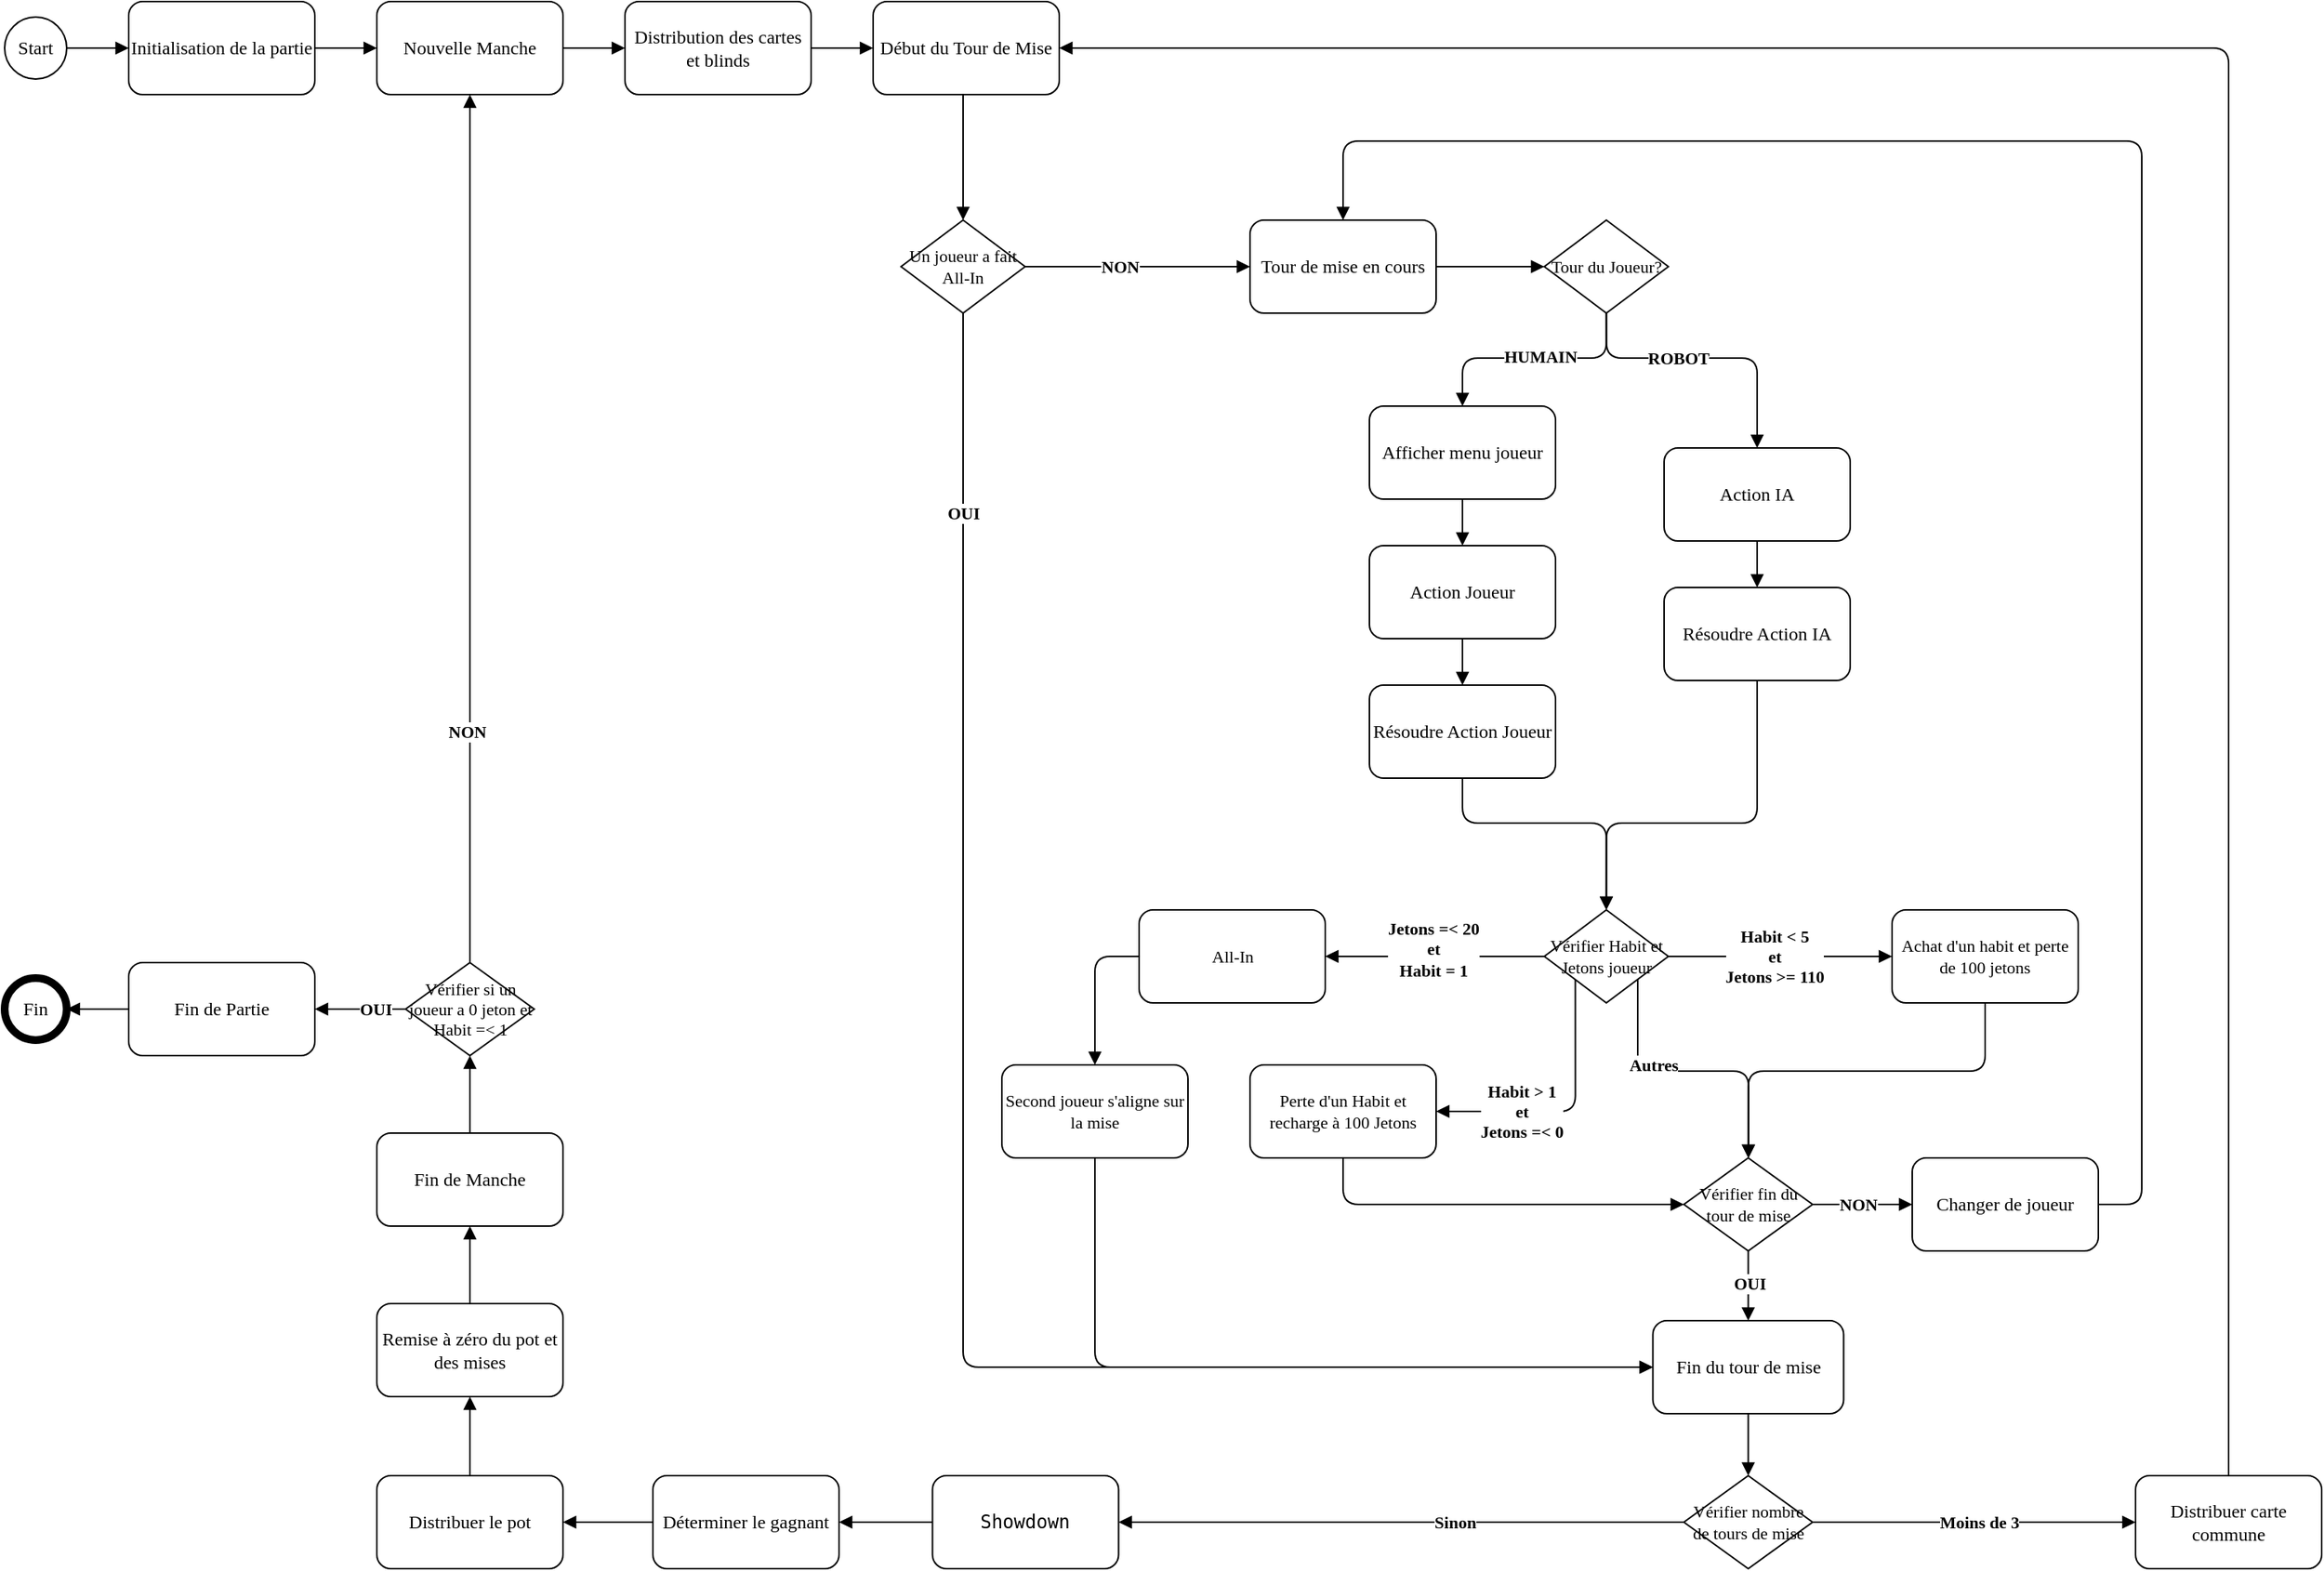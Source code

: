 <mxfile version="27.2.0">
  <diagram id="C5RBs43oDa-KdzZeNtuy" name="Page-1">
    <mxGraphModel grid="1" page="1" gridSize="10" guides="1" tooltips="1" connect="1" arrows="1" fold="1" pageScale="1" pageWidth="827" pageHeight="1169" math="0" shadow="0">
      <root>
        <mxCell id="WIyWlLk6GJQsqaUBKTNV-0" />
        <mxCell id="WIyWlLk6GJQsqaUBKTNV-1" parent="WIyWlLk6GJQsqaUBKTNV-0" />
        <mxCell id="42rpb_rlg_OGguBjn2RC-8" style="edgeStyle=orthogonalEdgeStyle;rounded=1;orthogonalLoop=1;jettySize=auto;html=1;endArrow=block;endFill=1;curved=0;fontFamily=Verdana;" edge="1" parent="WIyWlLk6GJQsqaUBKTNV-1" source="42rpb_rlg_OGguBjn2RC-0" target="42rpb_rlg_OGguBjn2RC-1">
          <mxGeometry relative="1" as="geometry" />
        </mxCell>
        <mxCell id="42rpb_rlg_OGguBjn2RC-0" value="Start" style="ellipse;whiteSpace=wrap;html=1;aspect=fixed;fontFamily=Verdana;" vertex="1" parent="WIyWlLk6GJQsqaUBKTNV-1">
          <mxGeometry x="-810" y="20" width="40" height="40" as="geometry" />
        </mxCell>
        <mxCell id="42rpb_rlg_OGguBjn2RC-4" value="" style="edgeStyle=orthogonalEdgeStyle;rounded=1;orthogonalLoop=1;jettySize=auto;html=1;endArrow=block;endFill=1;curved=0;fontFamily=Verdana;" edge="1" parent="WIyWlLk6GJQsqaUBKTNV-1" source="42rpb_rlg_OGguBjn2RC-1" target="42rpb_rlg_OGguBjn2RC-3">
          <mxGeometry relative="1" as="geometry" />
        </mxCell>
        <mxCell id="42rpb_rlg_OGguBjn2RC-1" value="Initialisation de la partie" style="rounded=1;whiteSpace=wrap;fontFamily=Verdana;html=1;" vertex="1" parent="WIyWlLk6GJQsqaUBKTNV-1">
          <mxGeometry x="-730" y="10" width="120" height="60" as="geometry" />
        </mxCell>
        <mxCell id="42rpb_rlg_OGguBjn2RC-7" value="" style="edgeStyle=orthogonalEdgeStyle;rounded=1;orthogonalLoop=1;jettySize=auto;html=1;endArrow=block;endFill=1;curved=0;fontFamily=Verdana;" edge="1" parent="WIyWlLk6GJQsqaUBKTNV-1" source="42rpb_rlg_OGguBjn2RC-3" target="42rpb_rlg_OGguBjn2RC-6">
          <mxGeometry relative="1" as="geometry" />
        </mxCell>
        <mxCell id="42rpb_rlg_OGguBjn2RC-3" value="Nouvelle Manche" style="whiteSpace=wrap;rounded=1;fontFamily=Verdana;html=1;" vertex="1" parent="WIyWlLk6GJQsqaUBKTNV-1">
          <mxGeometry x="-570" y="10" width="120" height="60" as="geometry" />
        </mxCell>
        <mxCell id="42rpb_rlg_OGguBjn2RC-11" value="" style="edgeStyle=orthogonalEdgeStyle;rounded=1;orthogonalLoop=1;jettySize=auto;html=1;endArrow=block;endFill=1;curved=0;fontFamily=Verdana;" edge="1" parent="WIyWlLk6GJQsqaUBKTNV-1" source="42rpb_rlg_OGguBjn2RC-6" target="42rpb_rlg_OGguBjn2RC-10">
          <mxGeometry relative="1" as="geometry" />
        </mxCell>
        <mxCell id="42rpb_rlg_OGguBjn2RC-6" value="Distribution des cartes et blinds" style="whiteSpace=wrap;rounded=1;fontFamily=Verdana;html=1;" vertex="1" parent="WIyWlLk6GJQsqaUBKTNV-1">
          <mxGeometry x="-410" y="10" width="120" height="60" as="geometry" />
        </mxCell>
        <mxCell id="42rpb_rlg_OGguBjn2RC-14" value="" style="edgeStyle=orthogonalEdgeStyle;rounded=1;orthogonalLoop=1;jettySize=auto;html=1;endArrow=block;endFill=1;strokeColor=default;curved=0;fontFamily=Verdana;entryX=0.5;entryY=0;entryDx=0;entryDy=0;" edge="1" parent="WIyWlLk6GJQsqaUBKTNV-1" target="42rpb_rlg_OGguBjn2RC-102">
          <mxGeometry relative="1" as="geometry">
            <mxPoint x="-342" y="140" as="targetPoint" />
            <Array as="points">
              <mxPoint x="-192" y="70" />
              <mxPoint x="-192" y="70" />
            </Array>
            <mxPoint x="-192" y="70" as="sourcePoint" />
          </mxGeometry>
        </mxCell>
        <mxCell id="42rpb_rlg_OGguBjn2RC-10" value="Début du Tour de Mise" style="whiteSpace=wrap;rounded=1;fontFamily=Verdana;html=1;" vertex="1" parent="WIyWlLk6GJQsqaUBKTNV-1">
          <mxGeometry x="-250" y="10" width="120" height="60" as="geometry" />
        </mxCell>
        <mxCell id="42rpb_rlg_OGguBjn2RC-16" value="" style="edgeStyle=orthogonalEdgeStyle;shape=connector;curved=0;rounded=1;orthogonalLoop=1;jettySize=auto;html=1;strokeColor=default;align=center;verticalAlign=middle;fontFamily=Verdana;fontSize=11;fontColor=default;labelBackgroundColor=default;endArrow=block;endFill=1;horizontal=0;exitX=1;exitY=0.5;exitDx=0;exitDy=0;" edge="1" parent="WIyWlLk6GJQsqaUBKTNV-1" source="42rpb_rlg_OGguBjn2RC-102" target="42rpb_rlg_OGguBjn2RC-15">
          <mxGeometry relative="1" as="geometry">
            <mxPoint x="-207" y="181" as="sourcePoint" />
          </mxGeometry>
        </mxCell>
        <mxCell id="cqLUIpvBRDK-DoJ2rpOq-2" value="&lt;b&gt;&lt;font&gt;NON&lt;/font&gt;&lt;/b&gt;" style="edgeLabel;html=1;align=center;verticalAlign=middle;resizable=0;points=[];fontFamily=Verdana;" connectable="0" vertex="1" parent="42rpb_rlg_OGguBjn2RC-16">
          <mxGeometry x="-0.108" y="-2" relative="1" as="geometry">
            <mxPoint x="-4" y="-2" as="offset" />
          </mxGeometry>
        </mxCell>
        <mxCell id="42rpb_rlg_OGguBjn2RC-18" value="" style="edgeStyle=orthogonalEdgeStyle;shape=connector;curved=0;rounded=1;orthogonalLoop=1;jettySize=auto;html=1;strokeColor=default;align=center;verticalAlign=middle;fontFamily=Verdana;fontSize=11;fontColor=default;labelBackgroundColor=default;endArrow=block;endFill=1;exitX=0.5;exitY=0;exitDx=0;exitDy=0;entryX=0.5;entryY=1;entryDx=0;entryDy=0;" edge="1" parent="WIyWlLk6GJQsqaUBKTNV-1" source="cqLUIpvBRDK-DoJ2rpOq-12" target="42rpb_rlg_OGguBjn2RC-3">
          <mxGeometry relative="1" as="geometry">
            <mxPoint x="-347" y="211" as="sourcePoint" />
            <mxPoint x="-452" y="290" as="targetPoint" />
          </mxGeometry>
        </mxCell>
        <mxCell id="42rpb_rlg_OGguBjn2RC-19" value="NON" style="edgeLabel;html=1;align=center;verticalAlign=middle;resizable=0;points=[];fontFamily=Verdana;fontSize=11;fontColor=default;labelBackgroundColor=default;fontStyle=1" connectable="0" vertex="1" parent="42rpb_rlg_OGguBjn2RC-18">
          <mxGeometry x="0.3" y="-2" relative="1" as="geometry">
            <mxPoint x="-4" y="215" as="offset" />
          </mxGeometry>
        </mxCell>
        <mxCell id="42rpb_rlg_OGguBjn2RC-23" value="" style="edgeStyle=orthogonalEdgeStyle;shape=connector;curved=0;rounded=1;orthogonalLoop=1;jettySize=auto;html=1;strokeColor=default;align=center;verticalAlign=middle;fontFamily=Verdana;fontSize=11;fontColor=default;labelBackgroundColor=default;endArrow=block;endFill=1;entryX=0;entryY=0.5;entryDx=0;entryDy=0;" edge="1" parent="WIyWlLk6GJQsqaUBKTNV-1" source="42rpb_rlg_OGguBjn2RC-15" target="42rpb_rlg_OGguBjn2RC-67">
          <mxGeometry relative="1" as="geometry">
            <mxPoint x="11.76" y="181.0" as="targetPoint" />
          </mxGeometry>
        </mxCell>
        <mxCell id="42rpb_rlg_OGguBjn2RC-15" value="Tour de mise en cours" style="whiteSpace=wrap;rounded=1;fontFamily=Verdana;html=1;" vertex="1" parent="WIyWlLk6GJQsqaUBKTNV-1">
          <mxGeometry x="-7" y="151" width="120" height="60" as="geometry" />
        </mxCell>
        <mxCell id="42rpb_rlg_OGguBjn2RC-17" value="Fin de Manche" style="whiteSpace=wrap;rounded=1;fontFamily=Verdana;html=1;" vertex="1" parent="WIyWlLk6GJQsqaUBKTNV-1">
          <mxGeometry x="-570" y="740" width="120" height="60" as="geometry" />
        </mxCell>
        <mxCell id="42rpb_rlg_OGguBjn2RC-25" value="" style="edgeStyle=orthogonalEdgeStyle;shape=connector;curved=0;rounded=1;orthogonalLoop=1;jettySize=auto;html=1;strokeColor=default;align=center;verticalAlign=middle;fontFamily=Verdana;fontSize=11;fontColor=default;labelBackgroundColor=default;endArrow=block;endFill=1;exitX=0.5;exitY=1;exitDx=0;exitDy=0;" edge="1" parent="WIyWlLk6GJQsqaUBKTNV-1" source="42rpb_rlg_OGguBjn2RC-67" target="42rpb_rlg_OGguBjn2RC-24">
          <mxGeometry relative="1" as="geometry">
            <Array as="points">
              <mxPoint x="223" y="240" />
              <mxPoint x="130" y="240" />
            </Array>
          </mxGeometry>
        </mxCell>
        <mxCell id="42rpb_rlg_OGguBjn2RC-26" value="&lt;font&gt;&lt;b&gt;HUMAIN&lt;/b&gt;&lt;/font&gt;" style="edgeLabel;html=1;align=center;verticalAlign=middle;resizable=0;points=[];fontFamily=Verdana;fontSize=11;fontColor=default;labelBackgroundColor=default;" connectable="0" vertex="1" parent="42rpb_rlg_OGguBjn2RC-25">
          <mxGeometry x="-0.057" y="-1" relative="1" as="geometry">
            <mxPoint as="offset" />
          </mxGeometry>
        </mxCell>
        <mxCell id="42rpb_rlg_OGguBjn2RC-28" value="" style="edgeStyle=orthogonalEdgeStyle;shape=connector;curved=0;rounded=1;orthogonalLoop=1;jettySize=auto;html=1;strokeColor=default;align=center;verticalAlign=middle;fontFamily=Verdana;fontSize=11;fontColor=default;labelBackgroundColor=default;endArrow=block;endFill=1;exitX=0.5;exitY=1;exitDx=0;exitDy=0;" edge="1" parent="WIyWlLk6GJQsqaUBKTNV-1" source="42rpb_rlg_OGguBjn2RC-67" target="42rpb_rlg_OGguBjn2RC-27">
          <mxGeometry relative="1" as="geometry">
            <Array as="points">
              <mxPoint x="223" y="240" />
              <mxPoint x="320" y="240" />
            </Array>
          </mxGeometry>
        </mxCell>
        <mxCell id="42rpb_rlg_OGguBjn2RC-29" value="&lt;font&gt;&lt;b&gt;ROBOT&lt;/b&gt;&lt;br&gt;&lt;/font&gt;" style="edgeLabel;html=1;align=center;verticalAlign=middle;resizable=0;points=[];fontFamily=Verdana;fontSize=11;fontColor=default;labelBackgroundColor=default;" connectable="0" vertex="1" parent="42rpb_rlg_OGguBjn2RC-28">
          <mxGeometry x="0.053" y="-1" relative="1" as="geometry">
            <mxPoint x="-22" y="-1" as="offset" />
          </mxGeometry>
        </mxCell>
        <mxCell id="42rpb_rlg_OGguBjn2RC-31" value="" style="edgeStyle=orthogonalEdgeStyle;shape=connector;curved=0;rounded=1;orthogonalLoop=1;jettySize=auto;strokeColor=default;align=center;verticalAlign=middle;fontFamily=Verdana;fontSize=11;fontColor=default;labelBackgroundColor=default;endArrow=block;endFill=1;html=1;" edge="1" parent="WIyWlLk6GJQsqaUBKTNV-1" source="42rpb_rlg_OGguBjn2RC-24" target="42rpb_rlg_OGguBjn2RC-30">
          <mxGeometry relative="1" as="geometry" />
        </mxCell>
        <mxCell id="42rpb_rlg_OGguBjn2RC-24" value="Afficher menu joueur" style="whiteSpace=wrap;rounded=1;fontFamily=Verdana;html=1;" vertex="1" parent="WIyWlLk6GJQsqaUBKTNV-1">
          <mxGeometry x="70" y="271" width="120" height="60" as="geometry" />
        </mxCell>
        <mxCell id="42rpb_rlg_OGguBjn2RC-37" value="" style="edgeStyle=orthogonalEdgeStyle;shape=connector;curved=0;rounded=1;orthogonalLoop=1;jettySize=auto;strokeColor=default;align=center;verticalAlign=middle;fontFamily=Verdana;fontSize=11;fontColor=default;labelBackgroundColor=default;endArrow=block;endFill=1;entryX=0.5;entryY=0;entryDx=0;entryDy=0;html=1;" edge="1" parent="WIyWlLk6GJQsqaUBKTNV-1" source="42rpb_rlg_OGguBjn2RC-27" target="42rpb_rlg_OGguBjn2RC-36">
          <mxGeometry relative="1" as="geometry">
            <mxPoint x="339" y="380" as="targetPoint" />
          </mxGeometry>
        </mxCell>
        <mxCell id="42rpb_rlg_OGguBjn2RC-27" value="Action IA" style="whiteSpace=wrap;rounded=1;fontFamily=Verdana;html=1;" vertex="1" parent="WIyWlLk6GJQsqaUBKTNV-1">
          <mxGeometry x="260" y="298" width="120" height="60" as="geometry" />
        </mxCell>
        <mxCell id="42rpb_rlg_OGguBjn2RC-33" value="" style="edgeStyle=orthogonalEdgeStyle;shape=connector;curved=0;rounded=1;orthogonalLoop=1;jettySize=auto;strokeColor=default;align=center;verticalAlign=middle;fontFamily=Verdana;fontSize=11;fontColor=default;labelBackgroundColor=default;endArrow=block;endFill=1;html=1;" edge="1" parent="WIyWlLk6GJQsqaUBKTNV-1" source="42rpb_rlg_OGguBjn2RC-30" target="42rpb_rlg_OGguBjn2RC-32">
          <mxGeometry relative="1" as="geometry" />
        </mxCell>
        <mxCell id="42rpb_rlg_OGguBjn2RC-30" value="Action Joueur" style="whiteSpace=wrap;rounded=1;fontFamily=Verdana;html=1;" vertex="1" parent="WIyWlLk6GJQsqaUBKTNV-1">
          <mxGeometry x="70" y="361" width="120" height="60" as="geometry" />
        </mxCell>
        <mxCell id="42rpb_rlg_OGguBjn2RC-35" value="" style="edgeStyle=orthogonalEdgeStyle;shape=connector;curved=0;rounded=1;orthogonalLoop=1;jettySize=auto;strokeColor=default;align=center;verticalAlign=middle;fontFamily=Verdana;fontSize=11;fontColor=default;labelBackgroundColor=default;endArrow=block;endFill=1;entryX=0.5;entryY=0;entryDx=0;entryDy=0;html=1;" edge="1" parent="WIyWlLk6GJQsqaUBKTNV-1" source="42rpb_rlg_OGguBjn2RC-32" target="42rpb_rlg_OGguBjn2RC-79">
          <mxGeometry relative="1" as="geometry">
            <Array as="points">
              <mxPoint x="130" y="540" />
              <mxPoint x="223" y="540" />
            </Array>
          </mxGeometry>
        </mxCell>
        <mxCell id="42rpb_rlg_OGguBjn2RC-32" value="Résoudre Action Joueur" style="whiteSpace=wrap;rounded=1;fontFamily=Verdana;html=1;" vertex="1" parent="WIyWlLk6GJQsqaUBKTNV-1">
          <mxGeometry x="70" y="451" width="120" height="60" as="geometry" />
        </mxCell>
        <mxCell id="42rpb_rlg_OGguBjn2RC-43" value="" style="edgeStyle=orthogonalEdgeStyle;shape=connector;curved=0;rounded=1;orthogonalLoop=1;jettySize=auto;html=1;strokeColor=default;align=center;verticalAlign=middle;fontFamily=Verdana;fontSize=11;fontColor=default;labelBackgroundColor=default;endArrow=block;endFill=1;exitX=1;exitY=0.5;exitDx=0;exitDy=0;" edge="1" parent="WIyWlLk6GJQsqaUBKTNV-1" source="42rpb_rlg_OGguBjn2RC-64" target="42rpb_rlg_OGguBjn2RC-42">
          <mxGeometry relative="1" as="geometry" />
        </mxCell>
        <mxCell id="42rpb_rlg_OGguBjn2RC-44" value="&lt;font&gt;&lt;b&gt;NON&lt;/b&gt;&lt;/font&gt;" style="edgeLabel;html=1;align=center;verticalAlign=middle;resizable=0;points=[];fontFamily=Verdana;fontSize=11;fontColor=default;labelBackgroundColor=default;" connectable="0" vertex="1" parent="42rpb_rlg_OGguBjn2RC-43">
          <mxGeometry x="-0.001" relative="1" as="geometry">
            <mxPoint x="-3" as="offset" />
          </mxGeometry>
        </mxCell>
        <mxCell id="42rpb_rlg_OGguBjn2RC-47" value="" style="edgeStyle=orthogonalEdgeStyle;shape=connector;curved=0;rounded=1;orthogonalLoop=1;jettySize=auto;html=1;strokeColor=default;align=center;verticalAlign=middle;fontFamily=Verdana;fontSize=11;fontColor=default;labelBackgroundColor=default;endArrow=block;endFill=1;fontStyle=1;exitX=0.5;exitY=1;exitDx=0;exitDy=0;entryX=0.5;entryY=0;entryDx=0;entryDy=0;" edge="1" parent="WIyWlLk6GJQsqaUBKTNV-1" source="42rpb_rlg_OGguBjn2RC-64" target="42rpb_rlg_OGguBjn2RC-46">
          <mxGeometry relative="1" as="geometry">
            <mxPoint x="313" y="816" as="sourcePoint" />
            <mxPoint x="358" y="842" as="targetPoint" />
          </mxGeometry>
        </mxCell>
        <mxCell id="42rpb_rlg_OGguBjn2RC-48" value="OUI" style="edgeLabel;html=1;align=center;verticalAlign=middle;resizable=0;points=[];fontFamily=Verdana;fontSize=11;fontColor=default;labelBackgroundColor=default;fontStyle=1" connectable="0" vertex="1" parent="42rpb_rlg_OGguBjn2RC-47">
          <mxGeometry x="-0.219" y="4" relative="1" as="geometry">
            <mxPoint x="-4" y="3" as="offset" />
          </mxGeometry>
        </mxCell>
        <mxCell id="42rpb_rlg_OGguBjn2RC-36" value="Résoudre Action IA" style="whiteSpace=wrap;rounded=1;fontFamily=Verdana;html=1;" vertex="1" parent="WIyWlLk6GJQsqaUBKTNV-1">
          <mxGeometry x="260" y="388" width="120" height="60" as="geometry" />
        </mxCell>
        <mxCell id="42rpb_rlg_OGguBjn2RC-45" style="edgeStyle=orthogonalEdgeStyle;shape=connector;curved=0;rounded=1;orthogonalLoop=1;jettySize=auto;html=1;entryX=0.5;entryY=0;entryDx=0;entryDy=0;strokeColor=default;align=center;verticalAlign=middle;fontFamily=Verdana;fontSize=11;fontColor=default;labelBackgroundColor=default;endArrow=block;endFill=1;exitX=1;exitY=0.5;exitDx=0;exitDy=0;" edge="1" parent="WIyWlLk6GJQsqaUBKTNV-1" source="42rpb_rlg_OGguBjn2RC-42" target="42rpb_rlg_OGguBjn2RC-15">
          <mxGeometry relative="1" as="geometry">
            <mxPoint x="619" y="620" as="sourcePoint" />
            <mxPoint x="62.76" y="151" as="targetPoint" />
            <Array as="points">
              <mxPoint x="568" y="786" />
              <mxPoint x="568" y="100" />
              <mxPoint x="53" y="100" />
            </Array>
          </mxGeometry>
        </mxCell>
        <mxCell id="42rpb_rlg_OGguBjn2RC-42" value="Changer de joueur" style="whiteSpace=wrap;rounded=1;fontFamily=Verdana;html=1;" vertex="1" parent="WIyWlLk6GJQsqaUBKTNV-1">
          <mxGeometry x="420" y="756" width="120" height="60" as="geometry" />
        </mxCell>
        <mxCell id="42rpb_rlg_OGguBjn2RC-53" value="" style="edgeStyle=orthogonalEdgeStyle;shape=connector;curved=0;rounded=1;orthogonalLoop=1;jettySize=auto;html=1;strokeColor=default;align=center;verticalAlign=middle;fontFamily=Verdana;fontSize=11;fontColor=default;labelBackgroundColor=default;endArrow=block;endFill=1;entryX=0.5;entryY=0;entryDx=0;entryDy=0;exitX=0.5;exitY=1;exitDx=0;exitDy=0;" edge="1" parent="WIyWlLk6GJQsqaUBKTNV-1" source="42rpb_rlg_OGguBjn2RC-46" target="42rpb_rlg_OGguBjn2RC-72">
          <mxGeometry relative="1" as="geometry">
            <mxPoint x="348" y="942" as="sourcePoint" />
            <mxPoint x="312.76" y="961" as="targetPoint" />
          </mxGeometry>
        </mxCell>
        <mxCell id="42rpb_rlg_OGguBjn2RC-46" value="Fin du tour de mise" style="whiteSpace=wrap;rounded=1;fontFamily=Verdana;html=1;" vertex="1" parent="WIyWlLk6GJQsqaUBKTNV-1">
          <mxGeometry x="252.76" y="861" width="123" height="60" as="geometry" />
        </mxCell>
        <mxCell id="42rpb_rlg_OGguBjn2RC-56" style="edgeStyle=orthogonalEdgeStyle;shape=connector;curved=0;rounded=1;orthogonalLoop=1;jettySize=auto;html=1;strokeColor=default;align=center;verticalAlign=middle;fontFamily=Verdana;fontSize=11;fontColor=default;labelBackgroundColor=default;endArrow=block;endFill=1;exitX=0.5;exitY=0;exitDx=0;exitDy=0;entryX=1;entryY=0.5;entryDx=0;entryDy=0;" edge="1" parent="WIyWlLk6GJQsqaUBKTNV-1" source="42rpb_rlg_OGguBjn2RC-54" target="42rpb_rlg_OGguBjn2RC-10">
          <mxGeometry relative="1" as="geometry">
            <mxPoint x="427.76" y="949" as="sourcePoint" />
            <mxPoint x="344" y="40" as="targetPoint" />
            <Array as="points">
              <mxPoint x="624" y="40" />
            </Array>
          </mxGeometry>
        </mxCell>
        <mxCell id="42rpb_rlg_OGguBjn2RC-54" value="Distribuer carte commune" style="whiteSpace=wrap;rounded=1;fontFamily=Verdana;html=1;" vertex="1" parent="WIyWlLk6GJQsqaUBKTNV-1">
          <mxGeometry x="564" y="961" width="120" height="60" as="geometry" />
        </mxCell>
        <mxCell id="42rpb_rlg_OGguBjn2RC-63" value="" style="edgeStyle=orthogonalEdgeStyle;shape=connector;curved=0;rounded=1;orthogonalLoop=1;jettySize=auto;html=1;strokeColor=default;align=center;verticalAlign=middle;fontFamily=Verdana;fontSize=11;fontColor=default;labelBackgroundColor=default;endArrow=block;endFill=1;" edge="1" parent="WIyWlLk6GJQsqaUBKTNV-1" source="42rpb_rlg_OGguBjn2RC-59" target="42rpb_rlg_OGguBjn2RC-62">
          <mxGeometry relative="1" as="geometry" />
        </mxCell>
        <mxCell id="42rpb_rlg_OGguBjn2RC-59" value="&lt;div data-pm-slice=&quot;1 1 []&quot;&gt;&lt;font&gt;&lt;code class=&quot;language-plaintext&quot;&gt;Showdown&lt;/code&gt;&lt;/font&gt;&lt;/div&gt;" style="whiteSpace=wrap;html=1;rounded=1;fontFamily=Verdana;" vertex="1" parent="WIyWlLk6GJQsqaUBKTNV-1">
          <mxGeometry x="-211.74" y="961" width="120" height="60" as="geometry" />
        </mxCell>
        <mxCell id="42rpb_rlg_OGguBjn2RC-75" value="" style="edgeStyle=orthogonalEdgeStyle;shape=connector;curved=0;rounded=1;orthogonalLoop=1;jettySize=auto;html=1;strokeColor=default;align=center;verticalAlign=middle;fontFamily=Verdana;fontSize=11;fontColor=default;labelBackgroundColor=default;endArrow=block;endFill=1;" edge="1" parent="WIyWlLk6GJQsqaUBKTNV-1" source="42rpb_rlg_OGguBjn2RC-62" target="42rpb_rlg_OGguBjn2RC-74">
          <mxGeometry relative="1" as="geometry" />
        </mxCell>
        <mxCell id="42rpb_rlg_OGguBjn2RC-62" value="Déterminer le gagnant" style="whiteSpace=wrap;rounded=1;fontFamily=Verdana;html=1;" vertex="1" parent="WIyWlLk6GJQsqaUBKTNV-1">
          <mxGeometry x="-392" y="961" width="120" height="60" as="geometry" />
        </mxCell>
        <mxCell id="42rpb_rlg_OGguBjn2RC-64" value="Vérifier fin du tour de mise" style="rhombus;whiteSpace=wrap;html=1;fontFamily=Verdana;fontSize=11;fontColor=default;labelBackgroundColor=none;" vertex="1" parent="WIyWlLk6GJQsqaUBKTNV-1">
          <mxGeometry x="272.76" y="756" width="83" height="60" as="geometry" />
        </mxCell>
        <mxCell id="42rpb_rlg_OGguBjn2RC-67" value="Tour du Joueur?" style="rhombus;whiteSpace=wrap;html=1;fontFamily=Verdana;fontSize=11;fontColor=default;labelBackgroundColor=none;" vertex="1" parent="WIyWlLk6GJQsqaUBKTNV-1">
          <mxGeometry x="182.76" y="151" width="80" height="60" as="geometry" />
        </mxCell>
        <mxCell id="42rpb_rlg_OGguBjn2RC-68" value="" style="edgeStyle=orthogonalEdgeStyle;shape=connector;curved=0;rounded=1;orthogonalLoop=1;jettySize=auto;html=1;strokeColor=default;align=center;verticalAlign=middle;fontFamily=Verdana;fontSize=11;fontColor=default;labelBackgroundColor=default;endArrow=block;endFill=1;exitX=1;exitY=0.5;exitDx=0;exitDy=0;entryX=0;entryY=0.5;entryDx=0;entryDy=0;" edge="1" parent="WIyWlLk6GJQsqaUBKTNV-1" source="42rpb_rlg_OGguBjn2RC-72" target="42rpb_rlg_OGguBjn2RC-54">
          <mxGeometry relative="1" as="geometry">
            <mxPoint x="282.76" y="991" as="sourcePoint" />
            <mxPoint x="139" y="1031" as="targetPoint" />
          </mxGeometry>
        </mxCell>
        <mxCell id="42rpb_rlg_OGguBjn2RC-69" value="Moins de 3" style="edgeLabel;html=1;align=center;verticalAlign=middle;resizable=0;points=[];fontFamily=Verdana;fontSize=11;fontColor=default;labelBackgroundColor=default;fontStyle=1" connectable="0" vertex="1" parent="42rpb_rlg_OGguBjn2RC-68">
          <mxGeometry x="0.069" relative="1" as="geometry">
            <mxPoint x="-5" as="offset" />
          </mxGeometry>
        </mxCell>
        <mxCell id="42rpb_rlg_OGguBjn2RC-72" value="Vérifier nombre de tours de mise" style="rhombus;whiteSpace=wrap;html=1;fontFamily=Verdana;fontSize=11;fontColor=default;labelBackgroundColor=none;" vertex="1" parent="WIyWlLk6GJQsqaUBKTNV-1">
          <mxGeometry x="272.76" y="961" width="83" height="60" as="geometry" />
        </mxCell>
        <mxCell id="42rpb_rlg_OGguBjn2RC-77" value="" style="edgeStyle=orthogonalEdgeStyle;shape=connector;curved=0;rounded=1;orthogonalLoop=1;jettySize=auto;strokeColor=default;align=center;verticalAlign=middle;fontFamily=Verdana;fontSize=11;fontColor=default;labelBackgroundColor=default;endArrow=block;endFill=1;html=1;" edge="1" parent="WIyWlLk6GJQsqaUBKTNV-1" source="42rpb_rlg_OGguBjn2RC-74" target="42rpb_rlg_OGguBjn2RC-76">
          <mxGeometry relative="1" as="geometry" />
        </mxCell>
        <mxCell id="42rpb_rlg_OGguBjn2RC-74" value="Distribuer le pot" style="whiteSpace=wrap;rounded=1;fontFamily=Verdana;html=1;" vertex="1" parent="WIyWlLk6GJQsqaUBKTNV-1">
          <mxGeometry x="-570" y="961" width="120" height="60" as="geometry" />
        </mxCell>
        <mxCell id="cqLUIpvBRDK-DoJ2rpOq-13" style="edgeStyle=orthogonalEdgeStyle;shape=connector;curved=0;rounded=1;orthogonalLoop=1;jettySize=auto;html=1;entryX=0.5;entryY=1;entryDx=0;entryDy=0;strokeColor=default;align=center;verticalAlign=middle;fontFamily=Verdana;fontSize=11;fontColor=default;labelBackgroundColor=default;endArrow=block;endFill=1;exitX=0.5;exitY=0;exitDx=0;exitDy=0;" edge="1" parent="WIyWlLk6GJQsqaUBKTNV-1" source="42rpb_rlg_OGguBjn2RC-17" target="cqLUIpvBRDK-DoJ2rpOq-12">
          <mxGeometry relative="1" as="geometry" />
        </mxCell>
        <mxCell id="cqLUIpvBRDK-DoJ2rpOq-14" value="" style="edgeStyle=orthogonalEdgeStyle;shape=connector;curved=0;rounded=1;orthogonalLoop=1;jettySize=auto;html=1;strokeColor=default;align=center;verticalAlign=middle;fontFamily=Verdana;fontSize=11;fontColor=default;labelBackgroundColor=default;endArrow=block;endFill=1;" edge="1" parent="WIyWlLk6GJQsqaUBKTNV-1" source="42rpb_rlg_OGguBjn2RC-76" target="42rpb_rlg_OGguBjn2RC-17">
          <mxGeometry relative="1" as="geometry" />
        </mxCell>
        <mxCell id="42rpb_rlg_OGguBjn2RC-76" value="Remise à zéro du pot et des mises" style="whiteSpace=wrap;rounded=1;fontFamily=Verdana;html=1;" vertex="1" parent="WIyWlLk6GJQsqaUBKTNV-1">
          <mxGeometry x="-570" y="850" width="120" height="60" as="geometry" />
        </mxCell>
        <mxCell id="42rpb_rlg_OGguBjn2RC-80" value="" style="edgeStyle=orthogonalEdgeStyle;shape=connector;curved=0;rounded=1;orthogonalLoop=1;jettySize=auto;html=1;entryX=0.5;entryY=0;entryDx=0;entryDy=0;strokeColor=default;align=center;verticalAlign=middle;fontFamily=Verdana;fontSize=11;fontColor=default;labelBackgroundColor=default;endArrow=block;endFill=1;" edge="1" parent="WIyWlLk6GJQsqaUBKTNV-1" source="42rpb_rlg_OGguBjn2RC-36" target="42rpb_rlg_OGguBjn2RC-79">
          <mxGeometry relative="1" as="geometry">
            <mxPoint x="320" y="448" as="sourcePoint" />
            <mxPoint x="223" y="641" as="targetPoint" />
            <Array as="points">
              <mxPoint x="320" y="540" />
            </Array>
          </mxGeometry>
        </mxCell>
        <mxCell id="42rpb_rlg_OGguBjn2RC-85" value="" style="edgeStyle=orthogonalEdgeStyle;shape=connector;curved=0;rounded=1;orthogonalLoop=1;jettySize=auto;html=1;strokeColor=default;align=center;verticalAlign=middle;fontFamily=Verdana;fontSize=11;fontColor=default;labelBackgroundColor=default;endArrow=block;endFill=1;entryX=1;entryY=0.5;entryDx=0;entryDy=0;" edge="1" parent="WIyWlLk6GJQsqaUBKTNV-1" source="42rpb_rlg_OGguBjn2RC-79" target="42rpb_rlg_OGguBjn2RC-84">
          <mxGeometry relative="1" as="geometry">
            <Array as="points">
              <mxPoint x="58" y="626" />
              <mxPoint x="58" y="626" />
            </Array>
          </mxGeometry>
        </mxCell>
        <mxCell id="42rpb_rlg_OGguBjn2RC-86" value="&lt;div&gt;&lt;font&gt;&lt;b&gt;Jetons =&amp;lt; 20&lt;/b&gt;&lt;/font&gt;&lt;/div&gt;&lt;div&gt;&lt;font&gt;&lt;b&gt;et&lt;/b&gt;&lt;/font&gt;&lt;/div&gt;&lt;div&gt;&lt;font&gt;&lt;b&gt;Habit = 1&lt;br&gt;&lt;/b&gt;&lt;/font&gt;&lt;/div&gt;&lt;div&gt;&lt;font&gt;&lt;b&gt;&lt;br&gt;&lt;/b&gt;&lt;/font&gt;&lt;/div&gt;" style="edgeLabel;html=1;align=center;verticalAlign=middle;resizable=0;points=[];fontFamily=Verdana;fontSize=11;fontColor=default;labelBackgroundColor=default;" connectable="0" vertex="1" parent="42rpb_rlg_OGguBjn2RC-85">
          <mxGeometry x="0.024" y="2" relative="1" as="geometry">
            <mxPoint as="offset" />
          </mxGeometry>
        </mxCell>
        <mxCell id="42rpb_rlg_OGguBjn2RC-89" style="edgeStyle=orthogonalEdgeStyle;shape=connector;curved=0;rounded=1;orthogonalLoop=1;jettySize=auto;html=1;entryX=1;entryY=0.5;entryDx=0;entryDy=0;strokeColor=default;align=center;verticalAlign=middle;fontFamily=Verdana;fontSize=11;fontColor=default;labelBackgroundColor=default;endArrow=block;endFill=1;exitX=0;exitY=1;exitDx=0;exitDy=0;" edge="1" parent="WIyWlLk6GJQsqaUBKTNV-1" source="42rpb_rlg_OGguBjn2RC-79" target="42rpb_rlg_OGguBjn2RC-95">
          <mxGeometry relative="1" as="geometry">
            <mxPoint x="62.76" y="702" as="targetPoint" />
            <Array as="points">
              <mxPoint x="203" y="726" />
            </Array>
            <mxPoint x="222.76" y="688" as="sourcePoint" />
          </mxGeometry>
        </mxCell>
        <mxCell id="42rpb_rlg_OGguBjn2RC-90" value="&lt;div&gt;&lt;font&gt;&lt;b&gt;Habit &amp;gt; 1&lt;/b&gt;&lt;/font&gt;&lt;/div&gt;&lt;div&gt;&lt;font&gt;&lt;b&gt;et&lt;/b&gt;&lt;/font&gt;&lt;/div&gt;&lt;div&gt;&lt;font&gt;&lt;b&gt;Jetons =&amp;lt; 0&lt;br&gt;&lt;/b&gt;&lt;/font&gt;&lt;/div&gt;" style="edgeLabel;html=1;align=center;verticalAlign=middle;resizable=0;points=[];fontFamily=Verdana;fontSize=11;fontColor=default;labelBackgroundColor=default;" connectable="0" vertex="1" parent="42rpb_rlg_OGguBjn2RC-89">
          <mxGeometry x="-0.005" y="-1" relative="1" as="geometry">
            <mxPoint x="-33" y="1" as="offset" />
          </mxGeometry>
        </mxCell>
        <mxCell id="42rpb_rlg_OGguBjn2RC-97" value="" style="edgeStyle=orthogonalEdgeStyle;shape=connector;curved=0;rounded=1;orthogonalLoop=1;jettySize=auto;html=1;strokeColor=default;align=center;verticalAlign=middle;fontFamily=Verdana;fontSize=11;fontColor=default;labelBackgroundColor=default;endArrow=block;endFill=1;" edge="1" parent="WIyWlLk6GJQsqaUBKTNV-1" source="42rpb_rlg_OGguBjn2RC-79" target="42rpb_rlg_OGguBjn2RC-96">
          <mxGeometry relative="1" as="geometry" />
        </mxCell>
        <mxCell id="42rpb_rlg_OGguBjn2RC-98" value="&lt;div&gt;&lt;font&gt;&lt;b&gt;Habit &amp;lt; 5&lt;br&gt;&lt;/b&gt;&lt;/font&gt;&lt;/div&gt;&lt;div&gt;&lt;font&gt;&lt;b&gt;et&lt;/b&gt;&lt;/font&gt;&lt;/div&gt;&lt;div&gt;&lt;font&gt;&lt;b&gt;Jetons &amp;gt;= 110&lt;br&gt;&lt;/b&gt;&lt;/font&gt;&lt;/div&gt;" style="edgeLabel;html=1;align=center;verticalAlign=middle;resizable=0;points=[];fontFamily=Verdana;fontSize=11;fontColor=default;labelBackgroundColor=default;" connectable="0" vertex="1" parent="42rpb_rlg_OGguBjn2RC-97">
          <mxGeometry x="0.113" y="-2" relative="1" as="geometry">
            <mxPoint x="-13" y="-2" as="offset" />
          </mxGeometry>
        </mxCell>
        <mxCell id="cqLUIpvBRDK-DoJ2rpOq-9" style="edgeStyle=orthogonalEdgeStyle;shape=connector;curved=0;rounded=1;orthogonalLoop=1;jettySize=auto;html=1;entryX=0.5;entryY=0;entryDx=0;entryDy=0;strokeColor=default;align=center;verticalAlign=middle;fontFamily=Verdana;fontSize=11;fontColor=default;labelBackgroundColor=default;endArrow=block;endFill=1;exitX=1;exitY=1;exitDx=0;exitDy=0;" edge="1" parent="WIyWlLk6GJQsqaUBKTNV-1">
          <mxGeometry relative="1" as="geometry">
            <mxPoint x="243" y="641" as="sourcePoint" />
            <mxPoint x="314.5" y="756" as="targetPoint" />
            <Array as="points">
              <mxPoint x="243.24" y="700" />
              <mxPoint x="314.24" y="700" />
            </Array>
          </mxGeometry>
        </mxCell>
        <mxCell id="cqLUIpvBRDK-DoJ2rpOq-10" value="&lt;b&gt;Autres&lt;/b&gt;" style="edgeLabel;html=1;align=center;verticalAlign=middle;resizable=0;points=[];fontFamily=Verdana;fontSize=11;fontColor=default;labelBackgroundColor=default;" connectable="0" vertex="1" parent="cqLUIpvBRDK-DoJ2rpOq-9">
          <mxGeometry x="-0.191" relative="1" as="geometry">
            <mxPoint x="-7" y="-4" as="offset" />
          </mxGeometry>
        </mxCell>
        <mxCell id="42rpb_rlg_OGguBjn2RC-79" value="Vérifier Habit et Jetons joueur" style="rhombus;whiteSpace=wrap;fontFamily=Verdana;fontSize=11;fontColor=default;labelBackgroundColor=none;html=1;" vertex="1" parent="WIyWlLk6GJQsqaUBKTNV-1">
          <mxGeometry x="182.76" y="596" width="80" height="60" as="geometry" />
        </mxCell>
        <mxCell id="cqLUIpvBRDK-DoJ2rpOq-5" style="edgeStyle=orthogonalEdgeStyle;shape=connector;curved=0;rounded=1;orthogonalLoop=1;jettySize=auto;html=1;entryX=0.5;entryY=0;entryDx=0;entryDy=0;strokeColor=default;align=center;verticalAlign=middle;fontFamily=Verdana;fontSize=11;fontColor=default;labelBackgroundColor=default;endArrow=block;endFill=1;exitX=0;exitY=0.5;exitDx=0;exitDy=0;" edge="1" parent="WIyWlLk6GJQsqaUBKTNV-1" source="42rpb_rlg_OGguBjn2RC-84" target="cqLUIpvBRDK-DoJ2rpOq-3">
          <mxGeometry relative="1" as="geometry" />
        </mxCell>
        <mxCell id="42rpb_rlg_OGguBjn2RC-84" value="All-In" style="rounded=1;whiteSpace=wrap;fontSize=11;labelBackgroundColor=none;fontFamily=Verdana;html=1;" vertex="1" parent="WIyWlLk6GJQsqaUBKTNV-1">
          <mxGeometry x="-78.5" y="596" width="120" height="60" as="geometry" />
        </mxCell>
        <mxCell id="42rpb_rlg_OGguBjn2RC-100" style="edgeStyle=orthogonalEdgeStyle;shape=connector;curved=0;rounded=1;orthogonalLoop=1;jettySize=auto;html=1;entryX=0;entryY=0.5;entryDx=0;entryDy=0;strokeColor=default;align=center;verticalAlign=middle;fontFamily=Verdana;fontSize=11;fontColor=default;labelBackgroundColor=default;endArrow=block;endFill=1;exitX=0.5;exitY=1;exitDx=0;exitDy=0;" edge="1" parent="WIyWlLk6GJQsqaUBKTNV-1" source="42rpb_rlg_OGguBjn2RC-95" target="42rpb_rlg_OGguBjn2RC-64">
          <mxGeometry relative="1" as="geometry" />
        </mxCell>
        <mxCell id="42rpb_rlg_OGguBjn2RC-95" value="Perte d&amp;#39;un Habit et recharge à 100 Jetons" style="rounded=1;whiteSpace=wrap;fontSize=11;labelBackgroundColor=none;fontFamily=Verdana;html=1;" vertex="1" parent="WIyWlLk6GJQsqaUBKTNV-1">
          <mxGeometry x="-7" y="696" width="120" height="60" as="geometry" />
        </mxCell>
        <mxCell id="42rpb_rlg_OGguBjn2RC-99" style="edgeStyle=orthogonalEdgeStyle;shape=connector;curved=0;rounded=1;orthogonalLoop=1;jettySize=auto;html=1;entryX=0.5;entryY=0;entryDx=0;entryDy=0;strokeColor=default;align=center;verticalAlign=middle;fontFamily=Verdana;fontSize=11;fontColor=default;labelBackgroundColor=default;endArrow=block;endFill=1;exitX=0.5;exitY=1;exitDx=0;exitDy=0;" edge="1" parent="WIyWlLk6GJQsqaUBKTNV-1" source="42rpb_rlg_OGguBjn2RC-96" target="42rpb_rlg_OGguBjn2RC-64">
          <mxGeometry relative="1" as="geometry">
            <mxPoint x="467.0" y="688" as="sourcePoint" />
            <Array as="points">
              <mxPoint x="467" y="700" />
              <mxPoint x="314" y="700" />
            </Array>
          </mxGeometry>
        </mxCell>
        <mxCell id="42rpb_rlg_OGguBjn2RC-96" value="Achat d&amp;#39;un habit et perte de 100 jetons" style="rounded=1;whiteSpace=wrap;fontSize=11;labelBackgroundColor=none;fontFamily=Verdana;html=1;" vertex="1" parent="WIyWlLk6GJQsqaUBKTNV-1">
          <mxGeometry x="407" y="596" width="120" height="60" as="geometry" />
        </mxCell>
        <mxCell id="cqLUIpvBRDK-DoJ2rpOq-7" style="edgeStyle=orthogonalEdgeStyle;shape=connector;curved=0;rounded=1;orthogonalLoop=1;jettySize=auto;html=1;entryX=0;entryY=0.5;entryDx=0;entryDy=0;strokeColor=default;align=center;verticalAlign=middle;fontFamily=Verdana;fontSize=11;fontColor=default;labelBackgroundColor=default;endArrow=block;endFill=1;" edge="1" parent="WIyWlLk6GJQsqaUBKTNV-1" source="42rpb_rlg_OGguBjn2RC-102" target="42rpb_rlg_OGguBjn2RC-46">
          <mxGeometry relative="1" as="geometry">
            <Array as="points">
              <mxPoint x="-192" y="891" />
            </Array>
          </mxGeometry>
        </mxCell>
        <mxCell id="cqLUIpvBRDK-DoJ2rpOq-8" value="&lt;b&gt;OUI&lt;/b&gt;" style="edgeLabel;html=1;align=center;verticalAlign=middle;resizable=0;points=[];fontFamily=Verdana;fontSize=11;fontColor=default;labelBackgroundColor=default;" connectable="0" vertex="1" parent="cqLUIpvBRDK-DoJ2rpOq-7">
          <mxGeometry x="-0.746" y="2" relative="1" as="geometry">
            <mxPoint x="-2" y="-14" as="offset" />
          </mxGeometry>
        </mxCell>
        <mxCell id="42rpb_rlg_OGguBjn2RC-102" value="Un joueur a fait All-In" style="rhombus;whiteSpace=wrap;html=1;fontFamily=Verdana;fontSize=11;fontColor=default;labelBackgroundColor=none;" vertex="1" parent="WIyWlLk6GJQsqaUBKTNV-1">
          <mxGeometry x="-232" y="151" width="80" height="60" as="geometry" />
        </mxCell>
        <mxCell id="cqLUIpvBRDK-DoJ2rpOq-6" style="edgeStyle=orthogonalEdgeStyle;shape=connector;curved=0;rounded=1;orthogonalLoop=1;jettySize=auto;html=1;entryX=0;entryY=0.5;entryDx=0;entryDy=0;strokeColor=default;align=center;verticalAlign=middle;fontFamily=Verdana;fontSize=11;fontColor=default;labelBackgroundColor=default;endArrow=block;endFill=1;" edge="1" parent="WIyWlLk6GJQsqaUBKTNV-1" source="cqLUIpvBRDK-DoJ2rpOq-3" target="42rpb_rlg_OGguBjn2RC-46">
          <mxGeometry relative="1" as="geometry">
            <Array as="points">
              <mxPoint x="-107" y="891" />
            </Array>
          </mxGeometry>
        </mxCell>
        <mxCell id="cqLUIpvBRDK-DoJ2rpOq-3" value="Second joueur s&amp;#39;aligne sur la mise" style="rounded=1;whiteSpace=wrap;fontSize=11;labelBackgroundColor=none;fontFamily=Verdana;html=1;" vertex="1" parent="WIyWlLk6GJQsqaUBKTNV-1">
          <mxGeometry x="-167" y="696" width="120" height="60" as="geometry" />
        </mxCell>
        <mxCell id="42rpb_rlg_OGguBjn2RC-60" value="" style="edgeStyle=orthogonalEdgeStyle;shape=connector;curved=0;rounded=1;orthogonalLoop=1;jettySize=auto;html=1;strokeColor=default;align=center;verticalAlign=middle;fontFamily=Verdana;fontSize=11;fontColor=default;labelBackgroundColor=default;endArrow=block;endFill=1;exitX=0;exitY=0.5;exitDx=0;exitDy=0;" edge="1" parent="WIyWlLk6GJQsqaUBKTNV-1" source="42rpb_rlg_OGguBjn2RC-72" target="42rpb_rlg_OGguBjn2RC-59">
          <mxGeometry relative="1" as="geometry">
            <mxPoint x="-52" y="959" as="sourcePoint" />
          </mxGeometry>
        </mxCell>
        <mxCell id="42rpb_rlg_OGguBjn2RC-61" value="Sinon" style="edgeLabel;html=1;align=center;verticalAlign=middle;resizable=0;points=[];fontFamily=Verdana;fontSize=11;fontColor=default;labelBackgroundColor=default;fontStyle=1" connectable="0" vertex="1" parent="42rpb_rlg_OGguBjn2RC-60">
          <mxGeometry x="0.069" relative="1" as="geometry">
            <mxPoint x="47" as="offset" />
          </mxGeometry>
        </mxCell>
        <mxCell id="cqLUIpvBRDK-DoJ2rpOq-16" value="" style="edgeStyle=orthogonalEdgeStyle;shape=connector;curved=0;rounded=1;orthogonalLoop=1;jettySize=auto;html=1;strokeColor=default;align=center;verticalAlign=middle;fontFamily=Verdana;fontSize=11;fontColor=default;labelBackgroundColor=default;endArrow=block;endFill=1;" edge="1" parent="WIyWlLk6GJQsqaUBKTNV-1" source="cqLUIpvBRDK-DoJ2rpOq-12" target="cqLUIpvBRDK-DoJ2rpOq-15">
          <mxGeometry relative="1" as="geometry" />
        </mxCell>
        <mxCell id="cqLUIpvBRDK-DoJ2rpOq-20" value="OUI" style="edgeLabel;html=1;align=center;verticalAlign=middle;resizable=0;points=[];fontFamily=Verdana;fontSize=11;fontColor=default;labelBackgroundColor=default;fontStyle=1" connectable="0" vertex="1" parent="cqLUIpvBRDK-DoJ2rpOq-16">
          <mxGeometry x="-0.657" y="-4" relative="1" as="geometry">
            <mxPoint x="-10" y="4" as="offset" />
          </mxGeometry>
        </mxCell>
        <mxCell id="cqLUIpvBRDK-DoJ2rpOq-12" value="Vérifier si un joueur a 0 jeton et Habit =&lt; 1" style="rhombus;whiteSpace=wrap;fontFamily=Verdana;fontSize=11;fontColor=default;labelBackgroundColor=none;" vertex="1" parent="WIyWlLk6GJQsqaUBKTNV-1">
          <mxGeometry x="-551.5" y="630" width="83" height="60" as="geometry" />
        </mxCell>
        <mxCell id="cqLUIpvBRDK-DoJ2rpOq-18" value="" style="edgeStyle=orthogonalEdgeStyle;shape=connector;curved=0;rounded=1;orthogonalLoop=1;jettySize=auto;html=1;strokeColor=default;align=center;verticalAlign=middle;fontFamily=Verdana;fontSize=11;fontColor=default;labelBackgroundColor=default;endArrow=block;endFill=1;entryX=1;entryY=0.5;entryDx=0;entryDy=0;" edge="1" parent="WIyWlLk6GJQsqaUBKTNV-1" source="cqLUIpvBRDK-DoJ2rpOq-15" target="cqLUIpvBRDK-DoJ2rpOq-19">
          <mxGeometry relative="1" as="geometry">
            <mxPoint x="-830" y="660" as="targetPoint" />
          </mxGeometry>
        </mxCell>
        <mxCell id="cqLUIpvBRDK-DoJ2rpOq-15" value="&lt;div&gt;Fin de Partie&lt;/div&gt;" style="whiteSpace=wrap;rounded=1;fontFamily=Verdana;html=1;" vertex="1" parent="WIyWlLk6GJQsqaUBKTNV-1">
          <mxGeometry x="-730" y="630" width="120" height="60" as="geometry" />
        </mxCell>
        <mxCell id="cqLUIpvBRDK-DoJ2rpOq-19" value="Fin" style="ellipse;whiteSpace=wrap;html=1;aspect=fixed;fontFamily=Verdana;strokeWidth=5;" vertex="1" parent="WIyWlLk6GJQsqaUBKTNV-1">
          <mxGeometry x="-810" y="640" width="40" height="40" as="geometry" />
        </mxCell>
      </root>
    </mxGraphModel>
  </diagram>
</mxfile>
